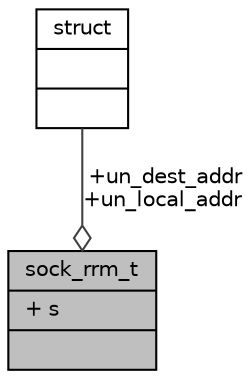 digraph "sock_rrm_t"
{
 // LATEX_PDF_SIZE
  edge [fontname="Helvetica",fontsize="10",labelfontname="Helvetica",labelfontsize="10"];
  node [fontname="Helvetica",fontsize="10",shape=record];
  Node1 [label="{sock_rrm_t\n|+ s\l|}",height=0.2,width=0.4,color="black", fillcolor="grey75", style="filled", fontcolor="black",tooltip="Definition de la structure definissant le socket pour envoyer les messages."];
  Node2 -> Node1 [color="grey25",fontsize="10",style="solid",label=" +un_dest_addr\n+un_local_addr" ,arrowhead="odiamond",fontname="Helvetica"];
  Node2 [label="{struct\n||}",height=0.2,width=0.4,color="black", fillcolor="white", style="filled",URL="$structstruct.html",tooltip="holds vehicle id and initial pointer to the head of the linked list in hastable"];
}
